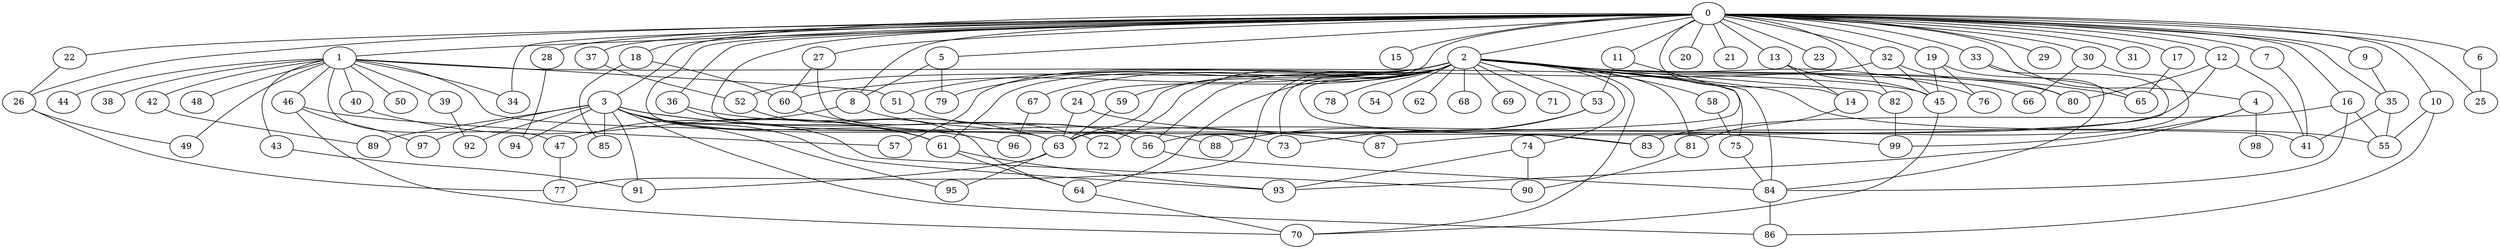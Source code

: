 
graph graphname {
    0 -- 1
0 -- 2
0 -- 3
0 -- 4
0 -- 5
0 -- 6
0 -- 7
0 -- 8
0 -- 9
0 -- 10
0 -- 11
0 -- 12
0 -- 13
0 -- 14
0 -- 15
0 -- 16
0 -- 17
0 -- 18
0 -- 19
0 -- 20
0 -- 21
0 -- 22
0 -- 23
0 -- 24
0 -- 25
0 -- 26
0 -- 27
0 -- 28
0 -- 29
0 -- 30
0 -- 31
0 -- 32
0 -- 33
0 -- 34
0 -- 35
0 -- 36
0 -- 37
0 -- 82
0 -- 61
0 -- 63
1 -- 38
1 -- 39
1 -- 40
1 -- 41
1 -- 42
1 -- 43
1 -- 44
1 -- 45
1 -- 46
1 -- 47
1 -- 48
1 -- 49
1 -- 50
1 -- 51
1 -- 34
2 -- 52
2 -- 53
2 -- 54
2 -- 55
2 -- 56
2 -- 57
2 -- 58
2 -- 59
2 -- 60
2 -- 61
2 -- 62
2 -- 63
2 -- 64
2 -- 65
2 -- 66
2 -- 67
2 -- 68
2 -- 69
2 -- 70
2 -- 71
2 -- 72
2 -- 73
2 -- 74
2 -- 75
2 -- 76
2 -- 77
2 -- 78
2 -- 79
2 -- 80
2 -- 81
2 -- 82
2 -- 83
2 -- 84
3 -- 96
3 -- 97
3 -- 85
3 -- 86
3 -- 87
3 -- 88
3 -- 89
3 -- 90
3 -- 91
3 -- 92
3 -- 93
3 -- 94
3 -- 95
4 -- 98
4 -- 99
4 -- 93
5 -- 8
5 -- 79
6 -- 25
7 -- 41
8 -- 83
8 -- 47
9 -- 35
10 -- 55
10 -- 86
11 -- 56
11 -- 53
12 -- 63
12 -- 41
12 -- 80
13 -- 45
13 -- 14
14 -- 81
16 -- 83
16 -- 55
16 -- 84
17 -- 65
18 -- 60
18 -- 85
19 -- 76
19 -- 84
19 -- 45
22 -- 26
24 -- 99
24 -- 63
26 -- 49
26 -- 77
27 -- 73
27 -- 60
28 -- 94
30 -- 66
30 -- 83
32 -- 51
32 -- 45
32 -- 80
33 -- 87
33 -- 65
35 -- 55
35 -- 41
36 -- 61
36 -- 63
37 -- 52
39 -- 92
40 -- 61
42 -- 89
43 -- 91
45 -- 70
46 -- 97
46 -- 70
46 -- 57
47 -- 77
51 -- 56
52 -- 64
53 -- 73
53 -- 88
56 -- 84
58 -- 75
59 -- 63
60 -- 72
61 -- 93
61 -- 64
63 -- 91
63 -- 95
64 -- 70
67 -- 96
74 -- 90
74 -- 93
75 -- 84
81 -- 90
82 -- 99
84 -- 86

}
